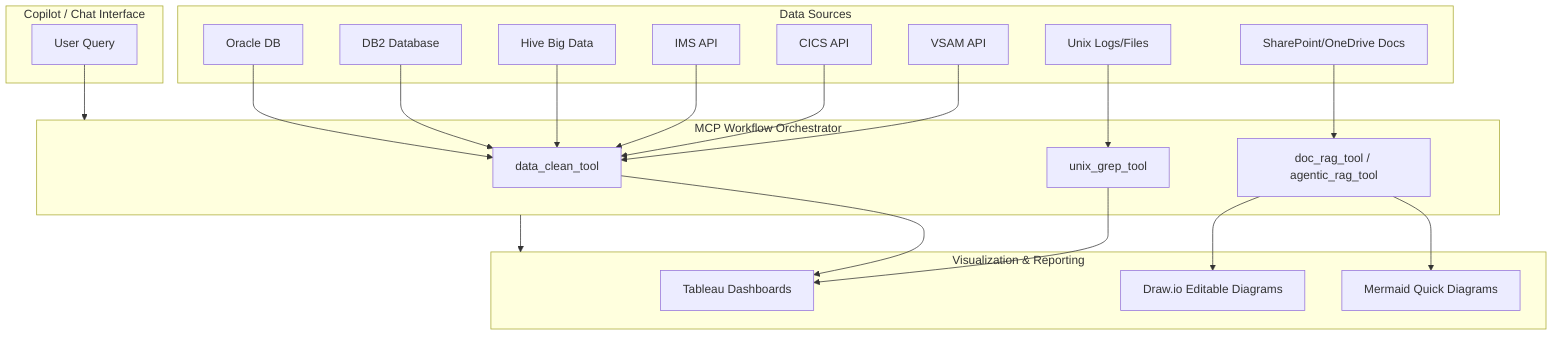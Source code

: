 flowchart TD
    subgraph Data_Sources["Data Sources"]
        ORA[Oracle DB]
        DB2[DB2 Database]
        HIVE[Hive Big Data]
        IMS[IMS API]
        CICS[CICS API]
        VSAM[VSAM API]
        UNIX[Unix Logs/Files]
        SP[SharePoint/OneDrive Docs]
    end

    subgraph MCP_Layer["MCP Workflow Orchestrator"]
        CLEAN[data_clean_tool]
        RAG[doc_rag_tool / agentic_rag_tool]
        GREP[unix_grep_tool]
    end

    subgraph Visualization["Visualization & Reporting"]
        TBL[Tableau Dashboards]
        MRD[Mermaid Quick Diagrams]
        DIO[Draw.io Editable Diagrams]
    end

    ORA --> CLEAN
    DB2 --> CLEAN
    HIVE --> CLEAN
    IMS --> CLEAN
    CICS --> CLEAN
    VSAM --> CLEAN
    UNIX --> GREP
    SP --> RAG

    CLEAN --> TBL
    RAG --> MRD
    RAG --> DIO
    GREP --> TBL

    subgraph Chat["Copilot / Chat Interface"]
        USER[User Query]
    end

    USER --> MCP_Layer
    MCP_Layer --> Visualization